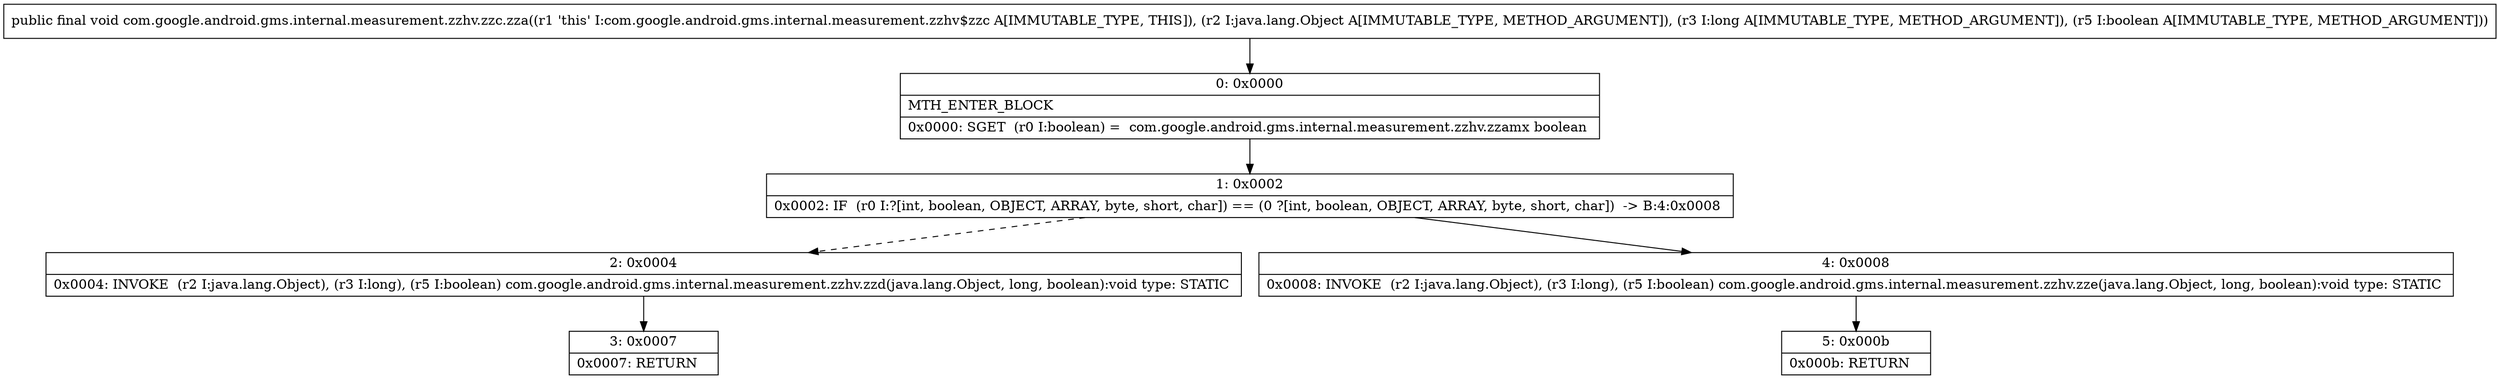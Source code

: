 digraph "CFG forcom.google.android.gms.internal.measurement.zzhv.zzc.zza(Ljava\/lang\/Object;JZ)V" {
Node_0 [shape=record,label="{0\:\ 0x0000|MTH_ENTER_BLOCK\l|0x0000: SGET  (r0 I:boolean) =  com.google.android.gms.internal.measurement.zzhv.zzamx boolean \l}"];
Node_1 [shape=record,label="{1\:\ 0x0002|0x0002: IF  (r0 I:?[int, boolean, OBJECT, ARRAY, byte, short, char]) == (0 ?[int, boolean, OBJECT, ARRAY, byte, short, char])  \-\> B:4:0x0008 \l}"];
Node_2 [shape=record,label="{2\:\ 0x0004|0x0004: INVOKE  (r2 I:java.lang.Object), (r3 I:long), (r5 I:boolean) com.google.android.gms.internal.measurement.zzhv.zzd(java.lang.Object, long, boolean):void type: STATIC \l}"];
Node_3 [shape=record,label="{3\:\ 0x0007|0x0007: RETURN   \l}"];
Node_4 [shape=record,label="{4\:\ 0x0008|0x0008: INVOKE  (r2 I:java.lang.Object), (r3 I:long), (r5 I:boolean) com.google.android.gms.internal.measurement.zzhv.zze(java.lang.Object, long, boolean):void type: STATIC \l}"];
Node_5 [shape=record,label="{5\:\ 0x000b|0x000b: RETURN   \l}"];
MethodNode[shape=record,label="{public final void com.google.android.gms.internal.measurement.zzhv.zzc.zza((r1 'this' I:com.google.android.gms.internal.measurement.zzhv$zzc A[IMMUTABLE_TYPE, THIS]), (r2 I:java.lang.Object A[IMMUTABLE_TYPE, METHOD_ARGUMENT]), (r3 I:long A[IMMUTABLE_TYPE, METHOD_ARGUMENT]), (r5 I:boolean A[IMMUTABLE_TYPE, METHOD_ARGUMENT])) }"];
MethodNode -> Node_0;
Node_0 -> Node_1;
Node_1 -> Node_2[style=dashed];
Node_1 -> Node_4;
Node_2 -> Node_3;
Node_4 -> Node_5;
}

